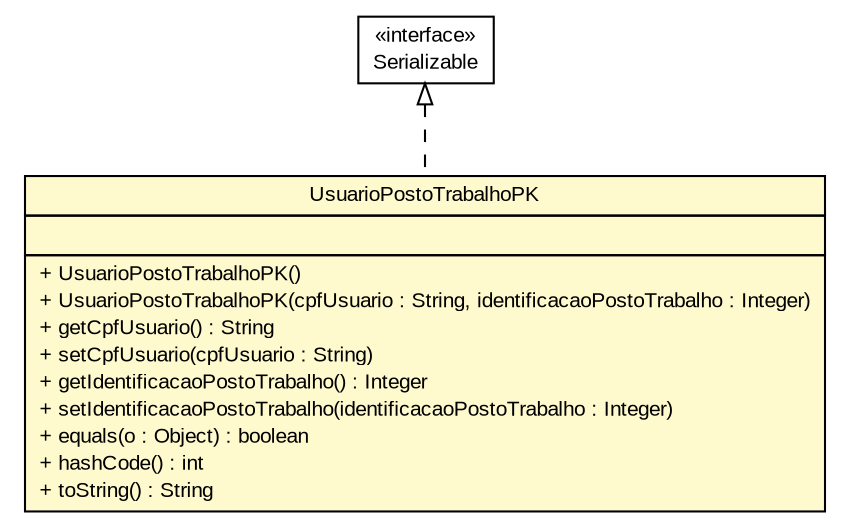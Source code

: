 #!/usr/local/bin/dot
#
# Class diagram 
# Generated by UMLGraph version R5_6 (http://www.umlgraph.org/)
#

digraph G {
	edge [fontname="arial",fontsize=10,labelfontname="arial",labelfontsize=10];
	node [fontname="arial",fontsize=10,shape=plaintext];
	nodesep=0.25;
	ranksep=0.5;
	// br.gov.to.sefaz.seg.persistence.entity.UsuarioPostoTrabalhoPK
	c827145 [label=<<table title="br.gov.to.sefaz.seg.persistence.entity.UsuarioPostoTrabalhoPK" border="0" cellborder="1" cellspacing="0" cellpadding="2" port="p" bgcolor="lemonChiffon" href="./UsuarioPostoTrabalhoPK.html">
		<tr><td><table border="0" cellspacing="0" cellpadding="1">
<tr><td align="center" balign="center"> UsuarioPostoTrabalhoPK </td></tr>
		</table></td></tr>
		<tr><td><table border="0" cellspacing="0" cellpadding="1">
<tr><td align="left" balign="left">  </td></tr>
		</table></td></tr>
		<tr><td><table border="0" cellspacing="0" cellpadding="1">
<tr><td align="left" balign="left"> + UsuarioPostoTrabalhoPK() </td></tr>
<tr><td align="left" balign="left"> + UsuarioPostoTrabalhoPK(cpfUsuario : String, identificacaoPostoTrabalho : Integer) </td></tr>
<tr><td align="left" balign="left"> + getCpfUsuario() : String </td></tr>
<tr><td align="left" balign="left"> + setCpfUsuario(cpfUsuario : String) </td></tr>
<tr><td align="left" balign="left"> + getIdentificacaoPostoTrabalho() : Integer </td></tr>
<tr><td align="left" balign="left"> + setIdentificacaoPostoTrabalho(identificacaoPostoTrabalho : Integer) </td></tr>
<tr><td align="left" balign="left"> + equals(o : Object) : boolean </td></tr>
<tr><td align="left" balign="left"> + hashCode() : int </td></tr>
<tr><td align="left" balign="left"> + toString() : String </td></tr>
		</table></td></tr>
		</table>>, URL="./UsuarioPostoTrabalhoPK.html", fontname="arial", fontcolor="black", fontsize=10.0];
	//br.gov.to.sefaz.seg.persistence.entity.UsuarioPostoTrabalhoPK implements java.io.Serializable
	c827639:p -> c827145:p [dir=back,arrowtail=empty,style=dashed];
	// java.io.Serializable
	c827639 [label=<<table title="java.io.Serializable" border="0" cellborder="1" cellspacing="0" cellpadding="2" port="p" href="http://java.sun.com/j2se/1.4.2/docs/api/java/io/Serializable.html">
		<tr><td><table border="0" cellspacing="0" cellpadding="1">
<tr><td align="center" balign="center"> &#171;interface&#187; </td></tr>
<tr><td align="center" balign="center"> Serializable </td></tr>
		</table></td></tr>
		</table>>, URL="http://java.sun.com/j2se/1.4.2/docs/api/java/io/Serializable.html", fontname="arial", fontcolor="black", fontsize=10.0];
}


